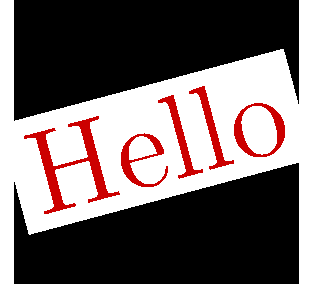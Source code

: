 frame f;
filldraw(scale(5cm)*unitsquare, black);
label(f,"Hello", 0.8*red, Fill(white));
add(rotate(15) * scale(5) * f, (2.5cm,2.5cm));
